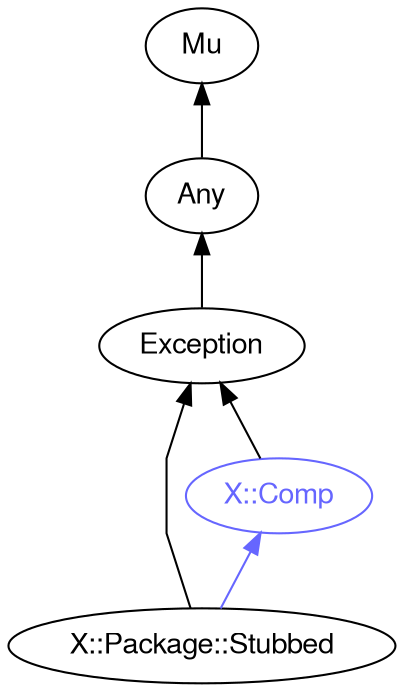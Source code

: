 digraph "perl6-type-graph" {
    rankdir=BT;
    splines=polyline;
    overlap=false; 
    // Types
    "X::Package::Stubbed" [color="#000000", fontcolor="#000000", href="/type/X::Package::Stubbed", fontname="FreeSans"];
    "Mu" [color="#000000", fontcolor="#000000", href="/type/Mu", fontname="FreeSans"];
    "Any" [color="#000000", fontcolor="#000000", href="/type/Any", fontname="FreeSans"];
    "Exception" [color="#000000", fontcolor="#000000", href="/type/Exception", fontname="FreeSans"];
    "X::Comp" [color="#6666FF", fontcolor="#6666FF", href="/type/X::Comp", fontname="FreeSans"];

    // Superclasses
    "X::Package::Stubbed" -> "Exception" [color="#000000"];
    "Any" -> "Mu" [color="#000000"];
    "Exception" -> "Any" [color="#000000"];
    "X::Comp" -> "Exception" [color="#000000"];

    // Roles
    "X::Package::Stubbed" -> "X::Comp" [color="#6666FF"];
}
